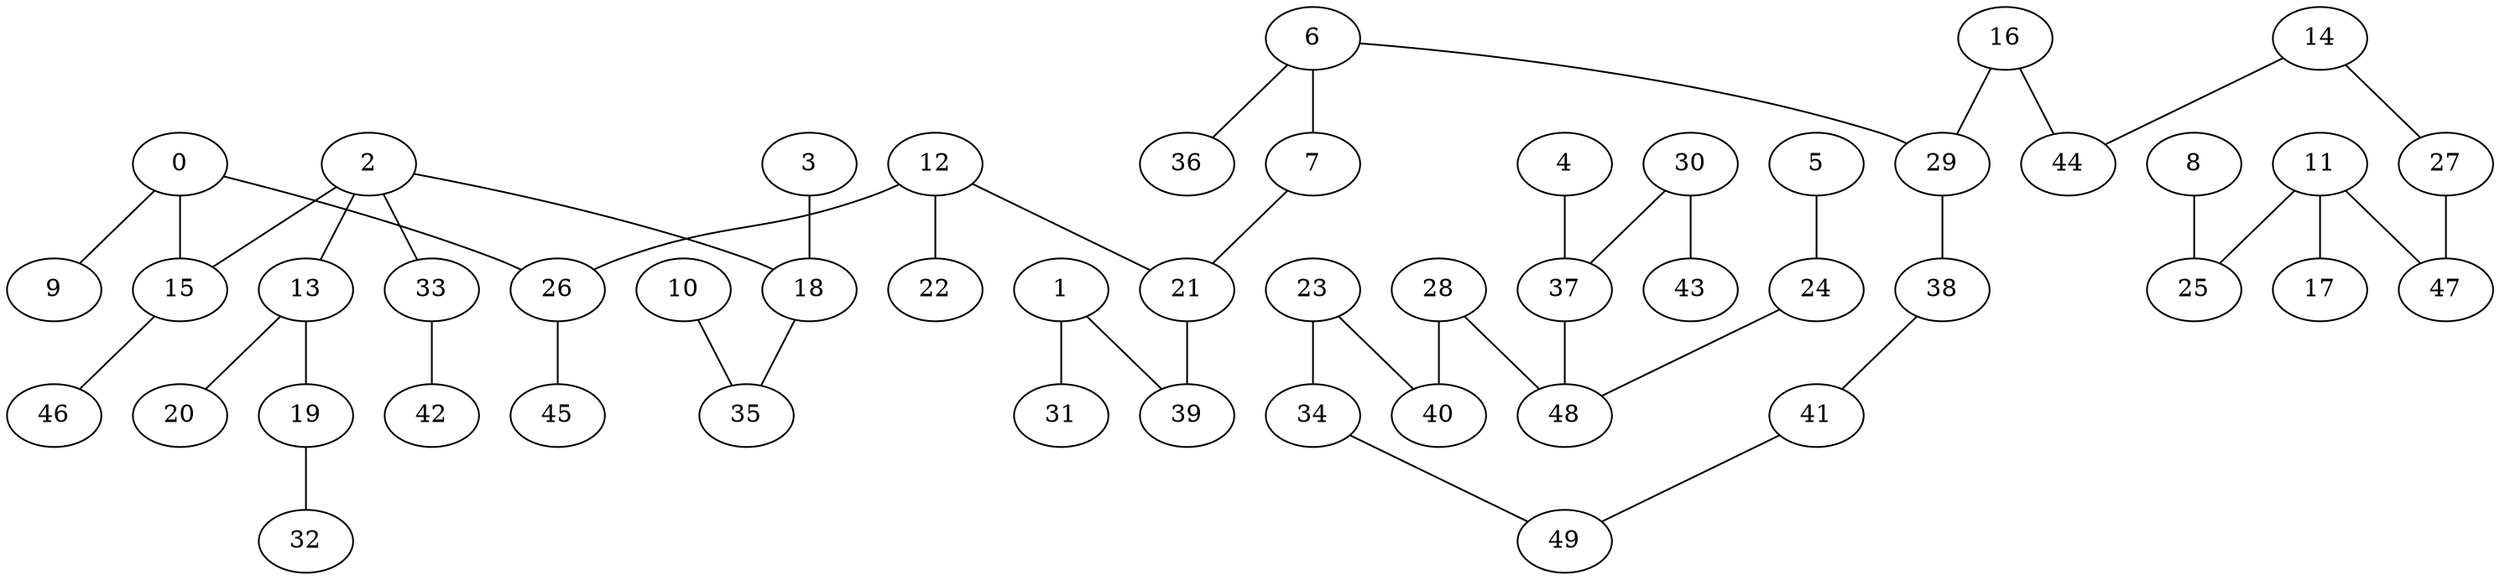 graph grafoGeografico_50_30_KruskalI  {
0;
1;
2;
3;
4;
5;
6;
7;
8;
9;
10;
11;
12;
13;
14;
15;
16;
17;
18;
19;
20;
21;
22;
23;
24;
25;
26;
27;
28;
29;
30;
31;
32;
33;
34;
35;
36;
37;
38;
39;
40;
41;
42;
43;
44;
45;
46;
47;
48;
49;
11 -- 17;
11 -- 25;
1 -- 39;
3 -- 18;
8 -- 25;
30 -- 43;
13 -- 20;
0 -- 15;
1 -- 31;
2 -- 15;
21 -- 39;
19 -- 32;
33 -- 42;
38 -- 41;
5 -- 24;
12 -- 22;
29 -- 38;
0 -- 26;
4 -- 37;
10 -- 35;
26 -- 45;
0 -- 9;
15 -- 46;
2 -- 18;
11 -- 47;
14 -- 27;
34 -- 49;
12 -- 26;
6 -- 36;
7 -- 21;
23 -- 34;
23 -- 40;
28 -- 48;
13 -- 19;
27 -- 47;
6 -- 7;
28 -- 40;
2 -- 13;
16 -- 29;
37 -- 48;
2 -- 33;
6 -- 29;
12 -- 21;
16 -- 44;
30 -- 37;
24 -- 48;
41 -- 49;
14 -- 44;
18 -- 35;
}